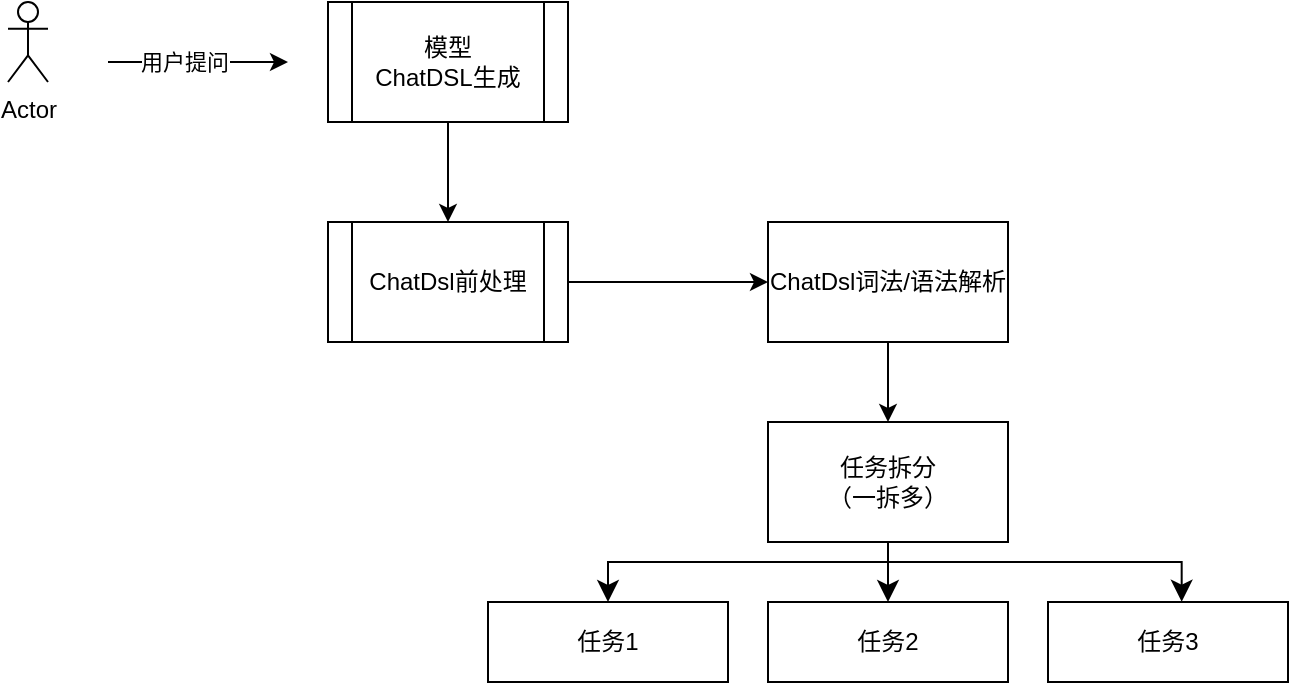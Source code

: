 <mxfile version="28.2.7">
  <diagram id="C5RBs43oDa-KdzZeNtuy" name="Page-1">
    <mxGraphModel dx="1188" dy="641" grid="1" gridSize="10" guides="1" tooltips="1" connect="1" arrows="1" fold="1" page="1" pageScale="1" pageWidth="827" pageHeight="1169" math="0" shadow="0">
      <root>
        <mxCell id="WIyWlLk6GJQsqaUBKTNV-0" />
        <mxCell id="WIyWlLk6GJQsqaUBKTNV-1" parent="WIyWlLk6GJQsqaUBKTNV-0" />
        <mxCell id="SPuBUjwBYpP1O54M1DYz-13" value="Actor" style="shape=umlActor;verticalLabelPosition=bottom;verticalAlign=top;html=1;outlineConnect=0;" vertex="1" parent="WIyWlLk6GJQsqaUBKTNV-1">
          <mxGeometry x="60" y="80" width="20" height="40" as="geometry" />
        </mxCell>
        <mxCell id="SPuBUjwBYpP1O54M1DYz-15" value="" style="endArrow=classic;html=1;rounded=0;" edge="1" parent="WIyWlLk6GJQsqaUBKTNV-1">
          <mxGeometry width="50" height="50" relative="1" as="geometry">
            <mxPoint x="110" y="110" as="sourcePoint" />
            <mxPoint x="200" y="110" as="targetPoint" />
          </mxGeometry>
        </mxCell>
        <mxCell id="SPuBUjwBYpP1O54M1DYz-16" value="用户提问" style="edgeLabel;html=1;align=center;verticalAlign=middle;resizable=0;points=[];" vertex="1" connectable="0" parent="SPuBUjwBYpP1O54M1DYz-15">
          <mxGeometry x="-0.159" relative="1" as="geometry">
            <mxPoint as="offset" />
          </mxGeometry>
        </mxCell>
        <mxCell id="SPuBUjwBYpP1O54M1DYz-19" value="" style="edgeStyle=orthogonalEdgeStyle;rounded=0;orthogonalLoop=1;jettySize=auto;html=1;" edge="1" parent="WIyWlLk6GJQsqaUBKTNV-1" source="SPuBUjwBYpP1O54M1DYz-17" target="SPuBUjwBYpP1O54M1DYz-18">
          <mxGeometry relative="1" as="geometry" />
        </mxCell>
        <mxCell id="SPuBUjwBYpP1O54M1DYz-17" value="模型&lt;div&gt;ChatDSL&lt;span style=&quot;background-color: transparent;&quot;&gt;生成&lt;/span&gt;&lt;/div&gt;" style="shape=process;whiteSpace=wrap;html=1;backgroundOutline=1;" vertex="1" parent="WIyWlLk6GJQsqaUBKTNV-1">
          <mxGeometry x="220" y="80" width="120" height="60" as="geometry" />
        </mxCell>
        <mxCell id="SPuBUjwBYpP1O54M1DYz-21" value="" style="edgeStyle=orthogonalEdgeStyle;rounded=0;orthogonalLoop=1;jettySize=auto;html=1;" edge="1" parent="WIyWlLk6GJQsqaUBKTNV-1" source="SPuBUjwBYpP1O54M1DYz-18" target="SPuBUjwBYpP1O54M1DYz-20">
          <mxGeometry relative="1" as="geometry" />
        </mxCell>
        <mxCell id="SPuBUjwBYpP1O54M1DYz-18" value="ChatDsl前处理" style="shape=process;whiteSpace=wrap;html=1;backgroundOutline=1;" vertex="1" parent="WIyWlLk6GJQsqaUBKTNV-1">
          <mxGeometry x="220" y="190" width="120" height="60" as="geometry" />
        </mxCell>
        <mxCell id="SPuBUjwBYpP1O54M1DYz-23" value="" style="edgeStyle=orthogonalEdgeStyle;rounded=0;orthogonalLoop=1;jettySize=auto;html=1;" edge="1" parent="WIyWlLk6GJQsqaUBKTNV-1" source="SPuBUjwBYpP1O54M1DYz-20" target="SPuBUjwBYpP1O54M1DYz-22">
          <mxGeometry relative="1" as="geometry" />
        </mxCell>
        <mxCell id="SPuBUjwBYpP1O54M1DYz-20" value="ChatDsl词法/语法解析" style="whiteSpace=wrap;html=1;" vertex="1" parent="WIyWlLk6GJQsqaUBKTNV-1">
          <mxGeometry x="440" y="190" width="120" height="60" as="geometry" />
        </mxCell>
        <mxCell id="SPuBUjwBYpP1O54M1DYz-22" value="任务拆分&lt;div&gt;（一拆多）&lt;/div&gt;" style="whiteSpace=wrap;html=1;" vertex="1" parent="WIyWlLk6GJQsqaUBKTNV-1">
          <mxGeometry x="440" y="290" width="120" height="60" as="geometry" />
        </mxCell>
        <mxCell id="SPuBUjwBYpP1O54M1DYz-24" value="任务1" style="whiteSpace=wrap;html=1;" vertex="1" parent="WIyWlLk6GJQsqaUBKTNV-1">
          <mxGeometry x="300" y="380" width="120" height="40" as="geometry" />
        </mxCell>
        <mxCell id="SPuBUjwBYpP1O54M1DYz-25" value="任务2" style="whiteSpace=wrap;html=1;" vertex="1" parent="WIyWlLk6GJQsqaUBKTNV-1">
          <mxGeometry x="440" y="380" width="120" height="40" as="geometry" />
        </mxCell>
        <mxCell id="SPuBUjwBYpP1O54M1DYz-26" value="任务3" style="whiteSpace=wrap;html=1;" vertex="1" parent="WIyWlLk6GJQsqaUBKTNV-1">
          <mxGeometry x="580" y="380" width="120" height="40" as="geometry" />
        </mxCell>
        <mxCell id="SPuBUjwBYpP1O54M1DYz-28" value="" style="edgeStyle=elbowEdgeStyle;elbow=vertical;endArrow=classic;html=1;curved=0;rounded=0;endSize=8;startSize=8;exitX=0.5;exitY=1;exitDx=0;exitDy=0;entryX=0.5;entryY=0;entryDx=0;entryDy=0;" edge="1" parent="WIyWlLk6GJQsqaUBKTNV-1" target="SPuBUjwBYpP1O54M1DYz-24">
          <mxGeometry width="50" height="50" relative="1" as="geometry">
            <mxPoint x="500" y="360.0" as="sourcePoint" />
            <mxPoint x="360" y="388" as="targetPoint" />
            <Array as="points">
              <mxPoint x="410" y="360" />
            </Array>
          </mxGeometry>
        </mxCell>
        <mxCell id="SPuBUjwBYpP1O54M1DYz-29" value="" style="edgeStyle=elbowEdgeStyle;elbow=vertical;endArrow=classic;html=1;curved=0;rounded=0;endSize=8;startSize=8;exitX=0.5;exitY=1;exitDx=0;exitDy=0;entryX=0.5;entryY=0;entryDx=0;entryDy=0;" edge="1" parent="WIyWlLk6GJQsqaUBKTNV-1" source="SPuBUjwBYpP1O54M1DYz-22" target="SPuBUjwBYpP1O54M1DYz-25">
          <mxGeometry width="50" height="50" relative="1" as="geometry">
            <mxPoint x="677" y="350.0" as="sourcePoint" />
            <mxPoint x="667" y="420" as="targetPoint" />
            <Array as="points">
              <mxPoint x="510" y="370" />
            </Array>
          </mxGeometry>
        </mxCell>
        <mxCell id="SPuBUjwBYpP1O54M1DYz-30" value="" style="edgeStyle=elbowEdgeStyle;elbow=vertical;endArrow=classic;html=1;curved=0;rounded=0;endSize=8;startSize=8;exitX=0.5;exitY=1;exitDx=0;exitDy=0;entryX=0.557;entryY=-0.004;entryDx=0;entryDy=0;entryPerimeter=0;" edge="1" parent="WIyWlLk6GJQsqaUBKTNV-1" source="SPuBUjwBYpP1O54M1DYz-22" target="SPuBUjwBYpP1O54M1DYz-26">
          <mxGeometry width="50" height="50" relative="1" as="geometry">
            <mxPoint x="423" y="460" as="sourcePoint" />
            <mxPoint x="300" y="508" as="targetPoint" />
            <Array as="points">
              <mxPoint x="500" y="360" />
            </Array>
          </mxGeometry>
        </mxCell>
      </root>
    </mxGraphModel>
  </diagram>
</mxfile>
